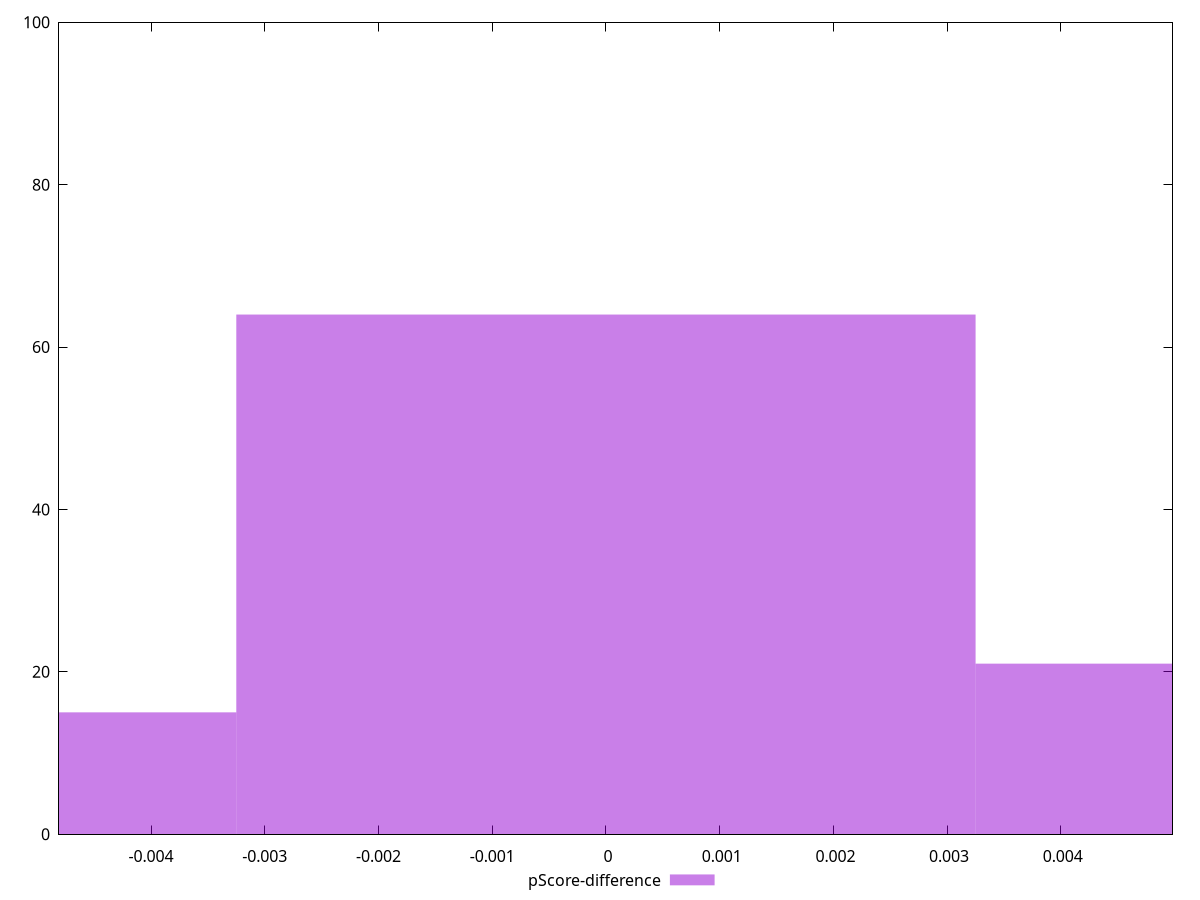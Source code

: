 reset

$pScoreDifference <<EOF
0 64
-0.0065005846967065815 15
0.0065005846967065815 21
EOF

set key outside below
set boxwidth 0.0065005846967065815
set xrange [-0.004809308348719288:0.004981820363072487]
set yrange [0:100]
set trange [0:100]
set style fill transparent solid 0.5 noborder
set terminal svg size 640, 490 enhanced background rgb 'white'
set output "reprap/bootup-time/samples/pages+cached+noexternal+nomedia/pScore-difference/histogram.svg"

plot $pScoreDifference title "pScore-difference" with boxes

reset
